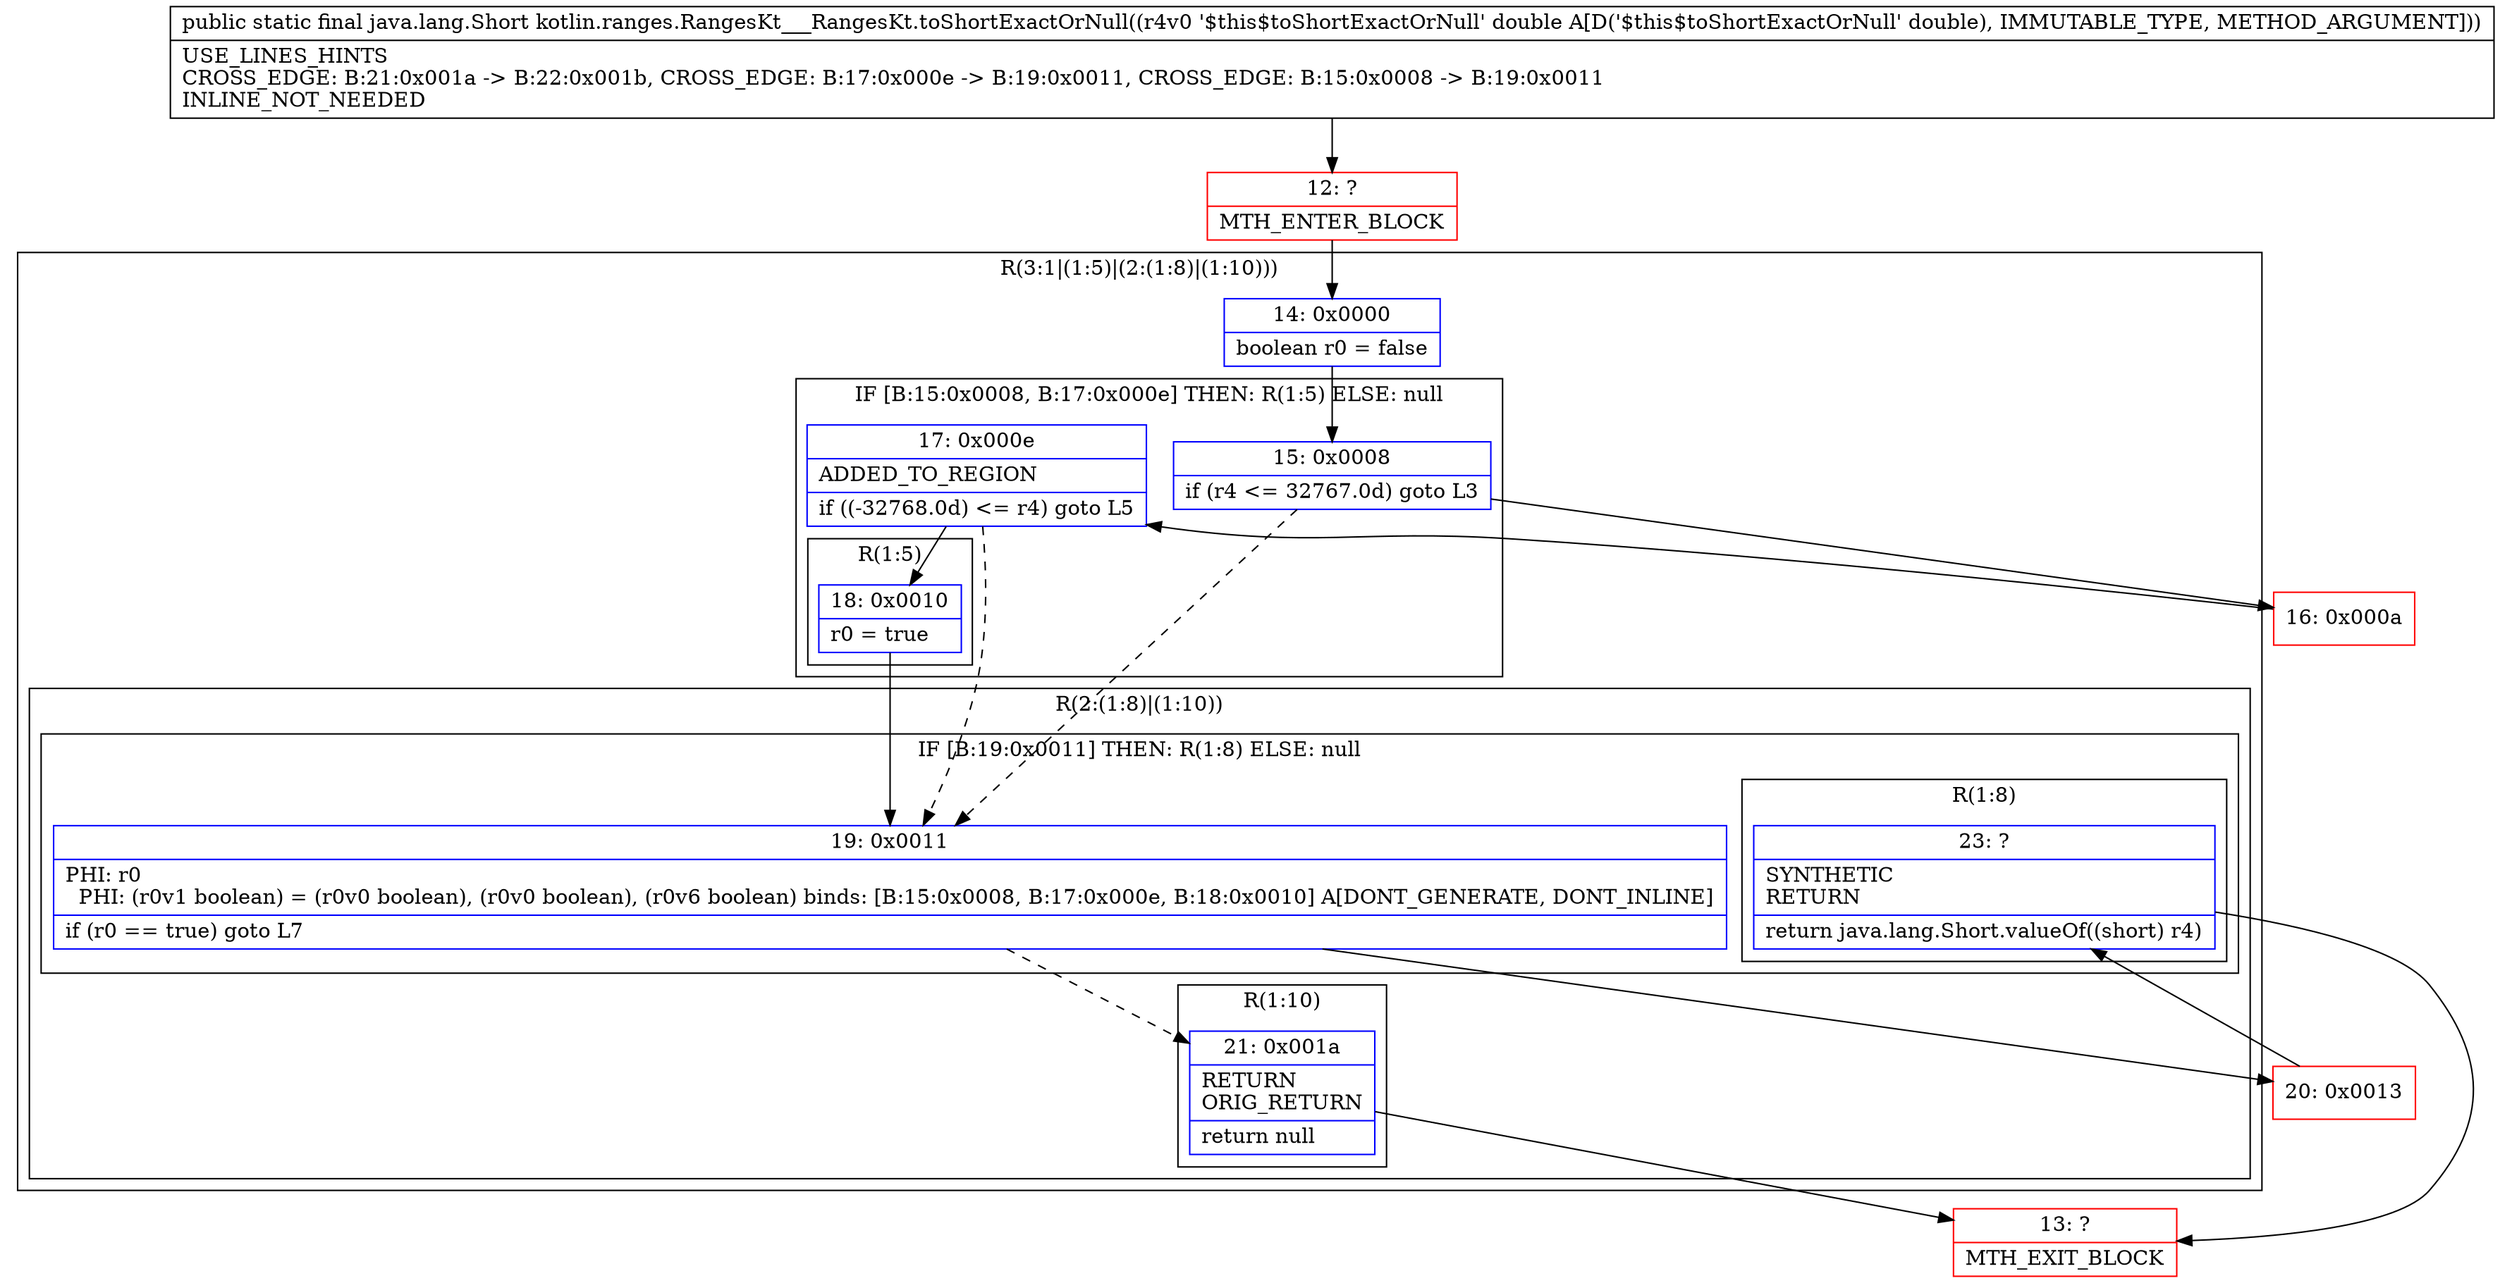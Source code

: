 digraph "CFG forkotlin.ranges.RangesKt___RangesKt.toShortExactOrNull(D)Ljava\/lang\/Short;" {
subgraph cluster_Region_812848645 {
label = "R(3:1|(1:5)|(2:(1:8)|(1:10)))";
node [shape=record,color=blue];
Node_14 [shape=record,label="{14\:\ 0x0000|boolean r0 = false\l}"];
subgraph cluster_IfRegion_156108179 {
label = "IF [B:15:0x0008, B:17:0x000e] THEN: R(1:5) ELSE: null";
node [shape=record,color=blue];
Node_15 [shape=record,label="{15\:\ 0x0008|if (r4 \<= 32767.0d) goto L3\l}"];
Node_17 [shape=record,label="{17\:\ 0x000e|ADDED_TO_REGION\l|if ((\-32768.0d) \<= r4) goto L5\l}"];
subgraph cluster_Region_1633690918 {
label = "R(1:5)";
node [shape=record,color=blue];
Node_18 [shape=record,label="{18\:\ 0x0010|r0 = true\l}"];
}
}
subgraph cluster_Region_213195474 {
label = "R(2:(1:8)|(1:10))";
node [shape=record,color=blue];
subgraph cluster_IfRegion_2068038798 {
label = "IF [B:19:0x0011] THEN: R(1:8) ELSE: null";
node [shape=record,color=blue];
Node_19 [shape=record,label="{19\:\ 0x0011|PHI: r0 \l  PHI: (r0v1 boolean) = (r0v0 boolean), (r0v0 boolean), (r0v6 boolean) binds: [B:15:0x0008, B:17:0x000e, B:18:0x0010] A[DONT_GENERATE, DONT_INLINE]\l|if (r0 == true) goto L7\l}"];
subgraph cluster_Region_1442326398 {
label = "R(1:8)";
node [shape=record,color=blue];
Node_23 [shape=record,label="{23\:\ ?|SYNTHETIC\lRETURN\l|return java.lang.Short.valueOf((short) r4)\l}"];
}
}
subgraph cluster_Region_14884395 {
label = "R(1:10)";
node [shape=record,color=blue];
Node_21 [shape=record,label="{21\:\ 0x001a|RETURN\lORIG_RETURN\l|return null\l}"];
}
}
}
Node_12 [shape=record,color=red,label="{12\:\ ?|MTH_ENTER_BLOCK\l}"];
Node_16 [shape=record,color=red,label="{16\:\ 0x000a}"];
Node_20 [shape=record,color=red,label="{20\:\ 0x0013}"];
Node_13 [shape=record,color=red,label="{13\:\ ?|MTH_EXIT_BLOCK\l}"];
MethodNode[shape=record,label="{public static final java.lang.Short kotlin.ranges.RangesKt___RangesKt.toShortExactOrNull((r4v0 '$this$toShortExactOrNull' double A[D('$this$toShortExactOrNull' double), IMMUTABLE_TYPE, METHOD_ARGUMENT]))  | USE_LINES_HINTS\lCROSS_EDGE: B:21:0x001a \-\> B:22:0x001b, CROSS_EDGE: B:17:0x000e \-\> B:19:0x0011, CROSS_EDGE: B:15:0x0008 \-\> B:19:0x0011\lINLINE_NOT_NEEDED\l}"];
MethodNode -> Node_12;Node_14 -> Node_15;
Node_15 -> Node_16;
Node_15 -> Node_19[style=dashed];
Node_17 -> Node_18;
Node_17 -> Node_19[style=dashed];
Node_18 -> Node_19;
Node_19 -> Node_20;
Node_19 -> Node_21[style=dashed];
Node_23 -> Node_13;
Node_21 -> Node_13;
Node_12 -> Node_14;
Node_16 -> Node_17;
Node_20 -> Node_23;
}


